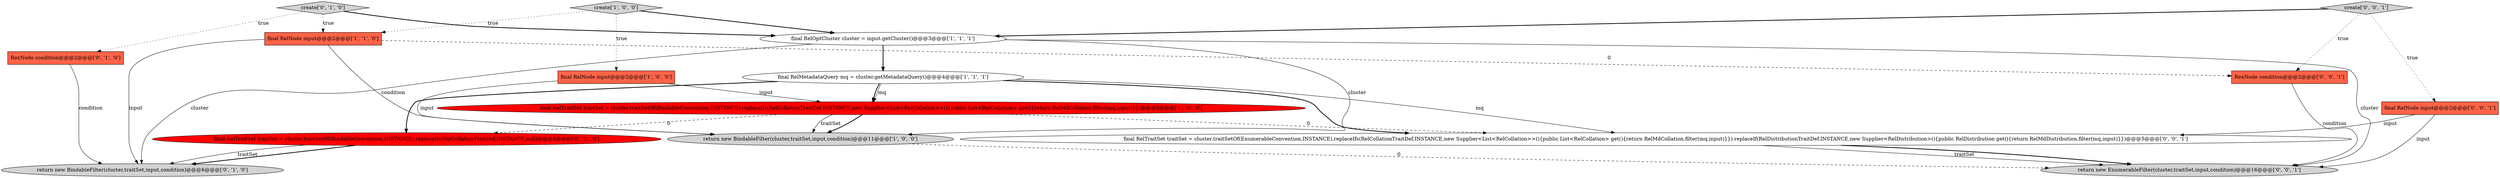 digraph {
5 [style = filled, label = "final RelMetadataQuery mq = cluster.getMetadataQuery()@@@4@@@['1', '1', '1']", fillcolor = white, shape = ellipse image = "AAA0AAABBB1BBB"];
12 [style = filled, label = "final RelTraitSet traitSet = cluster.traitSetOf(EnumerableConvention.INSTANCE).replaceIfs(RelCollationTraitDef.INSTANCE,new Supplier<List<RelCollation>>(){public List<RelCollation> get(){return RelMdCollation.filter(mq,input)}}).replaceIf(RelDistributionTraitDef.INSTANCE,new Supplier<RelDistribution>(){public RelDistribution get(){return RelMdDistribution.filter(mq,input)}})@@@5@@@['0', '0', '1']", fillcolor = white, shape = ellipse image = "AAA0AAABBB3BBB"];
13 [style = filled, label = "return new EnumerableFilter(cluster,traitSet,input,condition)@@@16@@@['0', '0', '1']", fillcolor = lightgray, shape = ellipse image = "AAA0AAABBB3BBB"];
7 [style = filled, label = "RexNode condition@@@2@@@['0', '1', '0']", fillcolor = tomato, shape = box image = "AAA0AAABBB2BBB"];
1 [style = filled, label = "final RelTraitSet traitSet = cluster.traitSetOf(BindableConvention.INSTANCE).replaceIfs(RelCollationTraitDef.INSTANCE,new Supplier<List<RelCollation>>(){public List<RelCollation> get(){return RelMdCollation.filter(mq,input)}})@@@5@@@['1', '0', '0']", fillcolor = red, shape = ellipse image = "AAA1AAABBB1BBB"];
3 [style = filled, label = "final RelNode input@@@2@@@['1', '1', '0']", fillcolor = tomato, shape = box image = "AAA0AAABBB1BBB"];
10 [style = filled, label = "return new BindableFilter(cluster,traitSet,input,condition)@@@6@@@['0', '1', '0']", fillcolor = lightgray, shape = ellipse image = "AAA0AAABBB2BBB"];
9 [style = filled, label = "final RelTraitSet traitSet = cluster.traitSetOf(BindableConvention.INSTANCE).replaceIfs(RelCollationTraitDef.INSTANCE,null)@@@5@@@['0', '1', '0']", fillcolor = red, shape = ellipse image = "AAA1AAABBB2BBB"];
6 [style = filled, label = "final RelOptCluster cluster = input.getCluster()@@@3@@@['1', '1', '1']", fillcolor = white, shape = ellipse image = "AAA0AAABBB1BBB"];
0 [style = filled, label = "final RelNode input@@@2@@@['1', '0', '0']", fillcolor = tomato, shape = box image = "AAA0AAABBB1BBB"];
8 [style = filled, label = "create['0', '1', '0']", fillcolor = lightgray, shape = diamond image = "AAA0AAABBB2BBB"];
2 [style = filled, label = "create['1', '0', '0']", fillcolor = lightgray, shape = diamond image = "AAA0AAABBB1BBB"];
14 [style = filled, label = "create['0', '0', '1']", fillcolor = lightgray, shape = diamond image = "AAA0AAABBB3BBB"];
4 [style = filled, label = "return new BindableFilter(cluster,traitSet,input,condition)@@@11@@@['1', '0', '0']", fillcolor = lightgray, shape = ellipse image = "AAA0AAABBB1BBB"];
15 [style = filled, label = "RexNode condition@@@2@@@['0', '0', '1']", fillcolor = tomato, shape = box image = "AAA0AAABBB3BBB"];
11 [style = filled, label = "final RelNode input@@@2@@@['0', '0', '1']", fillcolor = tomato, shape = box image = "AAA0AAABBB3BBB"];
2->3 [style = dotted, label="true"];
12->13 [style = solid, label="traitSet"];
7->10 [style = solid, label="condition"];
1->4 [style = bold, label=""];
6->13 [style = solid, label="cluster"];
2->0 [style = dotted, label="true"];
3->10 [style = solid, label="input"];
5->9 [style = bold, label=""];
2->6 [style = bold, label=""];
8->7 [style = dotted, label="true"];
1->9 [style = dashed, label="0"];
8->6 [style = bold, label=""];
11->13 [style = solid, label="input"];
9->10 [style = bold, label=""];
8->3 [style = dotted, label="true"];
0->1 [style = solid, label="input"];
5->1 [style = bold, label=""];
6->5 [style = bold, label=""];
12->13 [style = bold, label=""];
14->15 [style = dotted, label="true"];
1->12 [style = dashed, label="0"];
11->12 [style = solid, label="input"];
5->12 [style = bold, label=""];
6->10 [style = solid, label="cluster"];
5->12 [style = solid, label="mq"];
3->4 [style = solid, label="condition"];
9->10 [style = solid, label="traitSet"];
5->1 [style = solid, label="mq"];
3->15 [style = dashed, label="0"];
14->11 [style = dotted, label="true"];
6->4 [style = solid, label="cluster"];
0->4 [style = solid, label="input"];
1->4 [style = solid, label="traitSet"];
15->13 [style = solid, label="condition"];
4->13 [style = dashed, label="0"];
14->6 [style = bold, label=""];
}
